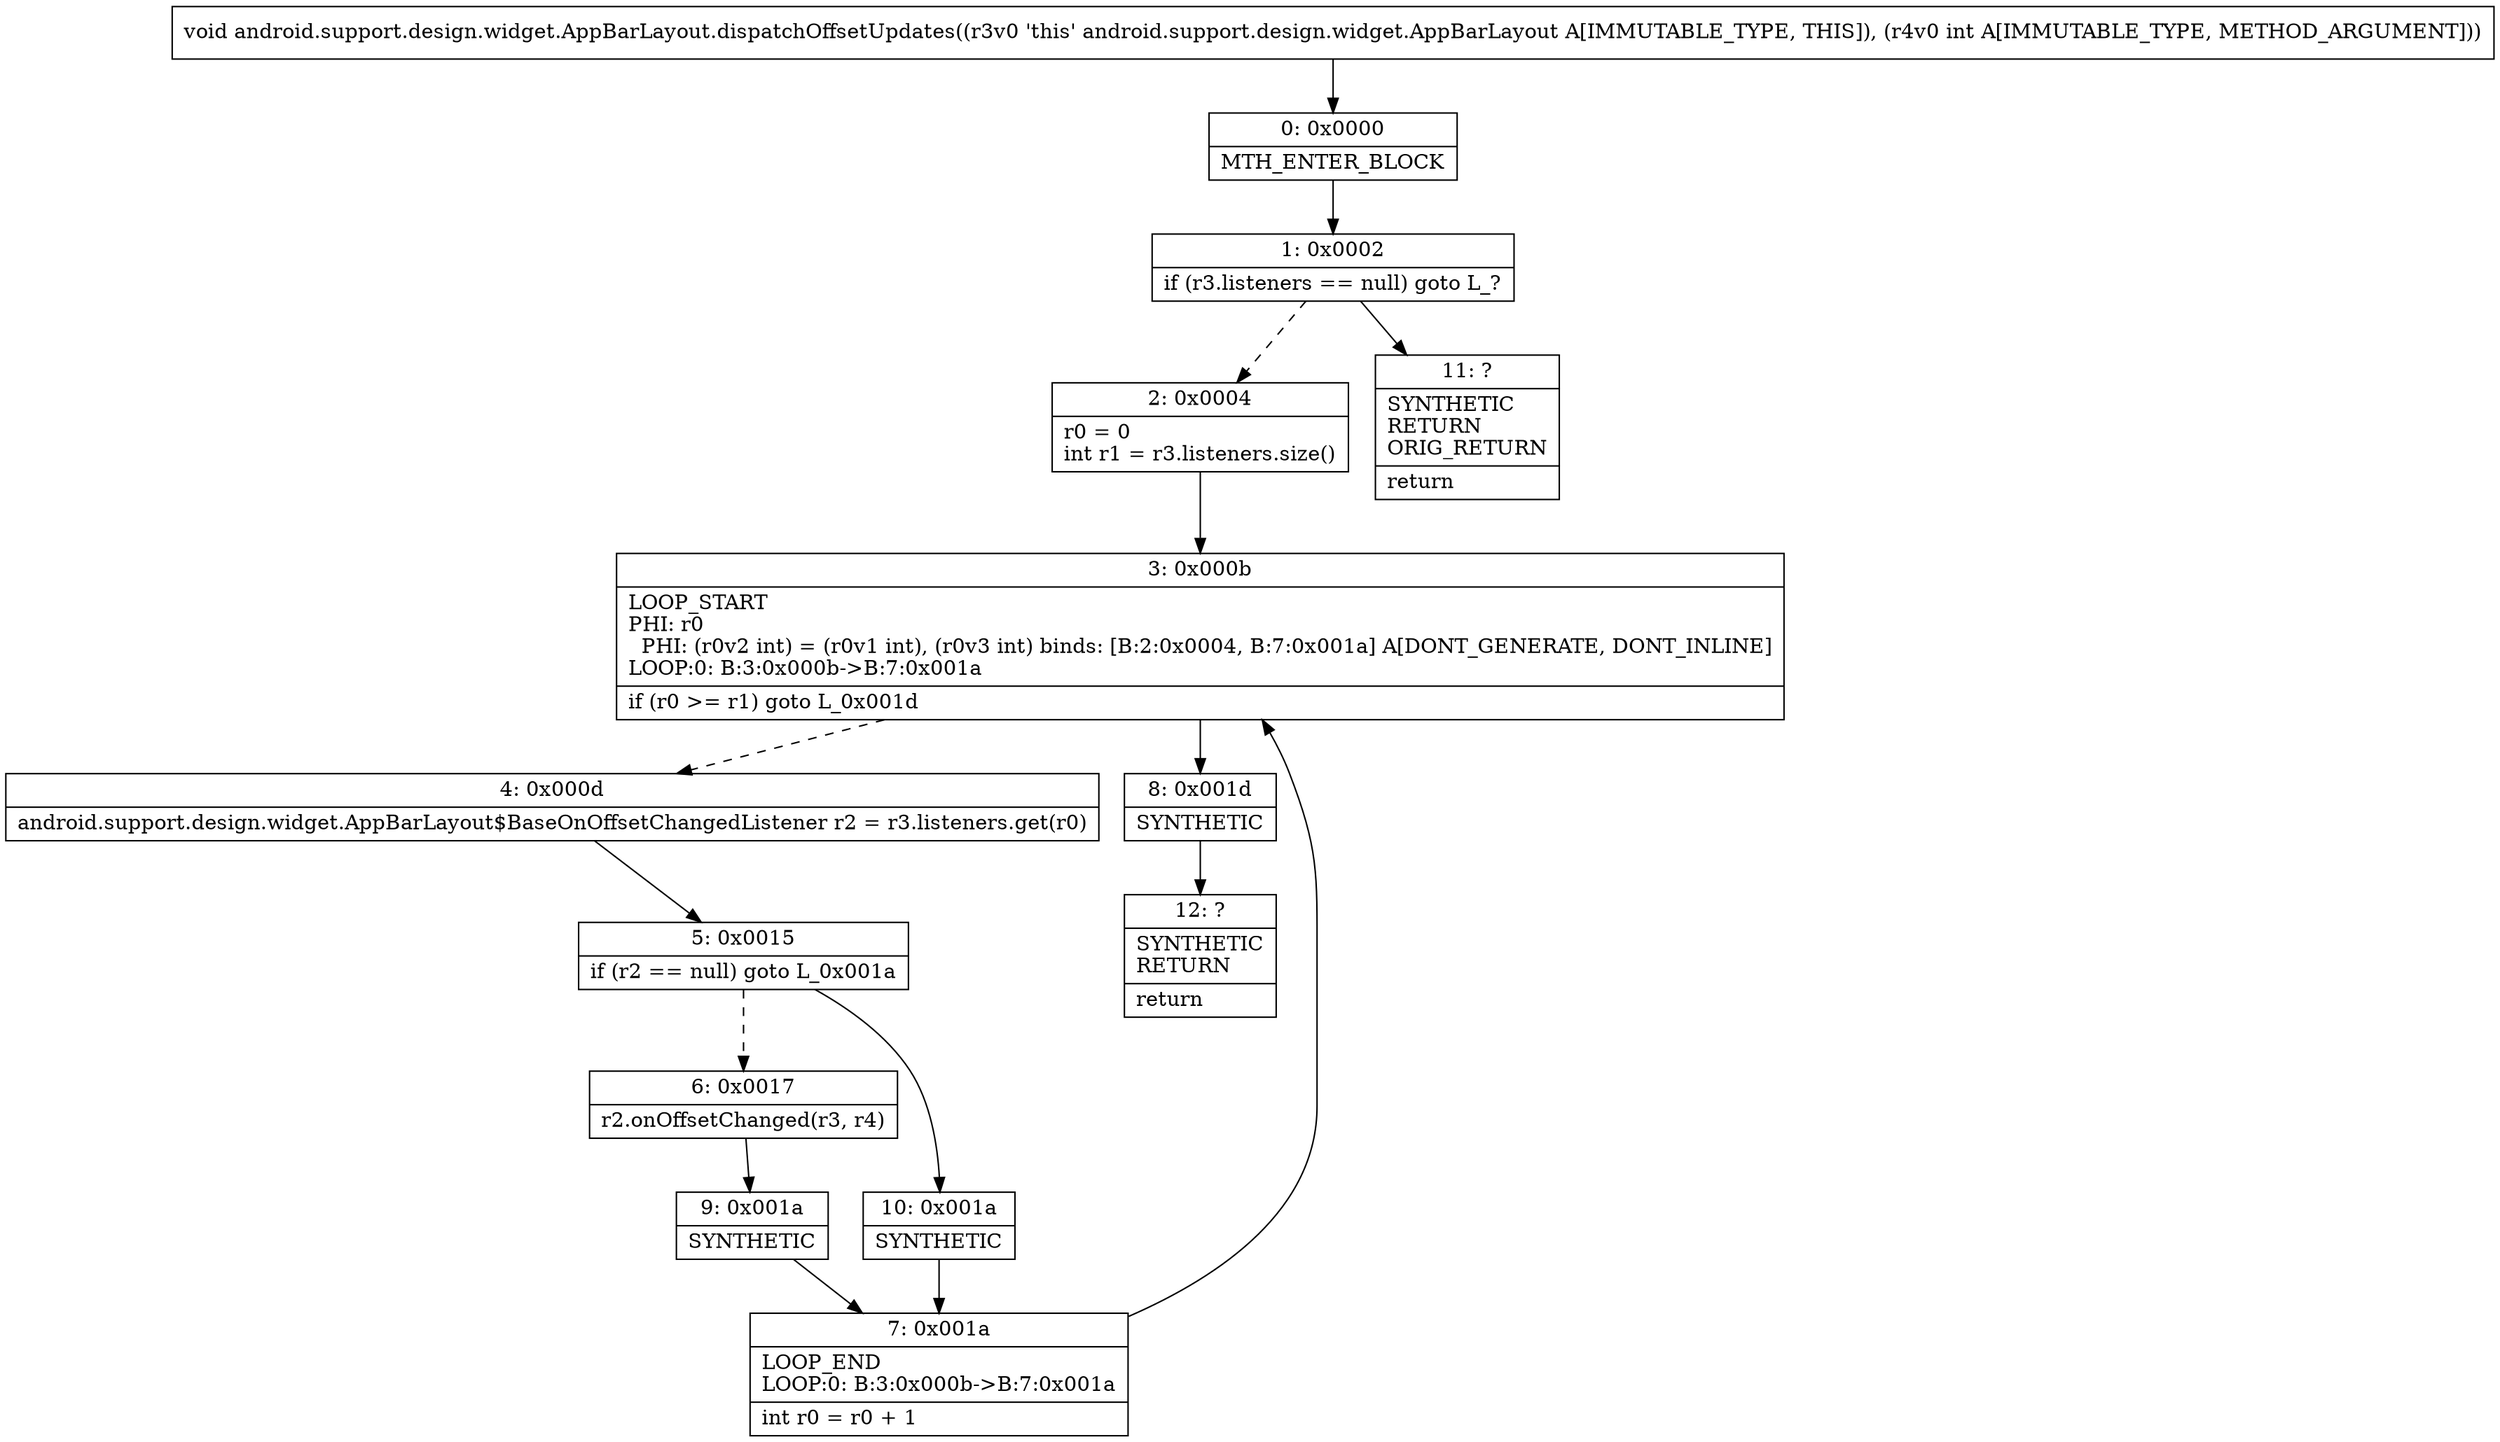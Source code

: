 digraph "CFG forandroid.support.design.widget.AppBarLayout.dispatchOffsetUpdates(I)V" {
Node_0 [shape=record,label="{0\:\ 0x0000|MTH_ENTER_BLOCK\l}"];
Node_1 [shape=record,label="{1\:\ 0x0002|if (r3.listeners == null) goto L_?\l}"];
Node_2 [shape=record,label="{2\:\ 0x0004|r0 = 0\lint r1 = r3.listeners.size()\l}"];
Node_3 [shape=record,label="{3\:\ 0x000b|LOOP_START\lPHI: r0 \l  PHI: (r0v2 int) = (r0v1 int), (r0v3 int) binds: [B:2:0x0004, B:7:0x001a] A[DONT_GENERATE, DONT_INLINE]\lLOOP:0: B:3:0x000b\-\>B:7:0x001a\l|if (r0 \>= r1) goto L_0x001d\l}"];
Node_4 [shape=record,label="{4\:\ 0x000d|android.support.design.widget.AppBarLayout$BaseOnOffsetChangedListener r2 = r3.listeners.get(r0)\l}"];
Node_5 [shape=record,label="{5\:\ 0x0015|if (r2 == null) goto L_0x001a\l}"];
Node_6 [shape=record,label="{6\:\ 0x0017|r2.onOffsetChanged(r3, r4)\l}"];
Node_7 [shape=record,label="{7\:\ 0x001a|LOOP_END\lLOOP:0: B:3:0x000b\-\>B:7:0x001a\l|int r0 = r0 + 1\l}"];
Node_8 [shape=record,label="{8\:\ 0x001d|SYNTHETIC\l}"];
Node_9 [shape=record,label="{9\:\ 0x001a|SYNTHETIC\l}"];
Node_10 [shape=record,label="{10\:\ 0x001a|SYNTHETIC\l}"];
Node_11 [shape=record,label="{11\:\ ?|SYNTHETIC\lRETURN\lORIG_RETURN\l|return\l}"];
Node_12 [shape=record,label="{12\:\ ?|SYNTHETIC\lRETURN\l|return\l}"];
MethodNode[shape=record,label="{void android.support.design.widget.AppBarLayout.dispatchOffsetUpdates((r3v0 'this' android.support.design.widget.AppBarLayout A[IMMUTABLE_TYPE, THIS]), (r4v0 int A[IMMUTABLE_TYPE, METHOD_ARGUMENT])) }"];
MethodNode -> Node_0;
Node_0 -> Node_1;
Node_1 -> Node_2[style=dashed];
Node_1 -> Node_11;
Node_2 -> Node_3;
Node_3 -> Node_4[style=dashed];
Node_3 -> Node_8;
Node_4 -> Node_5;
Node_5 -> Node_6[style=dashed];
Node_5 -> Node_10;
Node_6 -> Node_9;
Node_7 -> Node_3;
Node_8 -> Node_12;
Node_9 -> Node_7;
Node_10 -> Node_7;
}

